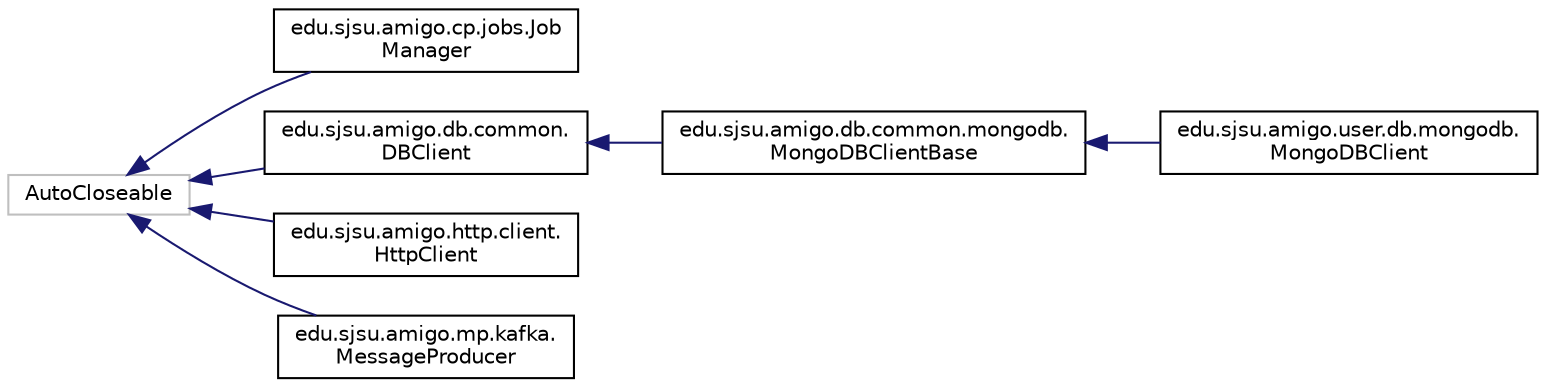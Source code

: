 digraph "Graphical Class Hierarchy"
{
  edge [fontname="Helvetica",fontsize="10",labelfontname="Helvetica",labelfontsize="10"];
  node [fontname="Helvetica",fontsize="10",shape=record];
  rankdir="LR";
  Node50 [label="AutoCloseable",height=0.2,width=0.4,color="grey75", fillcolor="white", style="filled"];
  Node50 -> Node0 [dir="back",color="midnightblue",fontsize="10",style="solid",fontname="Helvetica"];
  Node0 [label="edu.sjsu.amigo.cp.jobs.Job\lManager",height=0.2,width=0.4,color="black", fillcolor="white", style="filled",URL="$classedu_1_1sjsu_1_1amigo_1_1cp_1_1jobs_1_1_job_manager.html"];
  Node50 -> Node52 [dir="back",color="midnightblue",fontsize="10",style="solid",fontname="Helvetica"];
  Node52 [label="edu.sjsu.amigo.db.common.\lDBClient",height=0.2,width=0.4,color="black", fillcolor="white", style="filled",URL="$interfaceedu_1_1sjsu_1_1amigo_1_1db_1_1common_1_1_d_b_client.html"];
  Node52 -> Node53 [dir="back",color="midnightblue",fontsize="10",style="solid",fontname="Helvetica"];
  Node53 [label="edu.sjsu.amigo.db.common.mongodb.\lMongoDBClientBase",height=0.2,width=0.4,color="black", fillcolor="white", style="filled",URL="$classedu_1_1sjsu_1_1amigo_1_1db_1_1common_1_1mongodb_1_1_mongo_d_b_client_base.html"];
  Node53 -> Node54 [dir="back",color="midnightblue",fontsize="10",style="solid",fontname="Helvetica"];
  Node54 [label="edu.sjsu.amigo.user.db.mongodb.\lMongoDBClient",height=0.2,width=0.4,color="black", fillcolor="white", style="filled",URL="$classedu_1_1sjsu_1_1amigo_1_1user_1_1db_1_1mongodb_1_1_mongo_d_b_client.html"];
  Node50 -> Node55 [dir="back",color="midnightblue",fontsize="10",style="solid",fontname="Helvetica"];
  Node55 [label="edu.sjsu.amigo.http.client.\lHttpClient",height=0.2,width=0.4,color="black", fillcolor="white", style="filled",URL="$classedu_1_1sjsu_1_1amigo_1_1http_1_1client_1_1_http_client.html"];
  Node50 -> Node56 [dir="back",color="midnightblue",fontsize="10",style="solid",fontname="Helvetica"];
  Node56 [label="edu.sjsu.amigo.mp.kafka.\lMessageProducer",height=0.2,width=0.4,color="black", fillcolor="white", style="filled",URL="$classedu_1_1sjsu_1_1amigo_1_1mp_1_1kafka_1_1_message_producer.html"];
}
